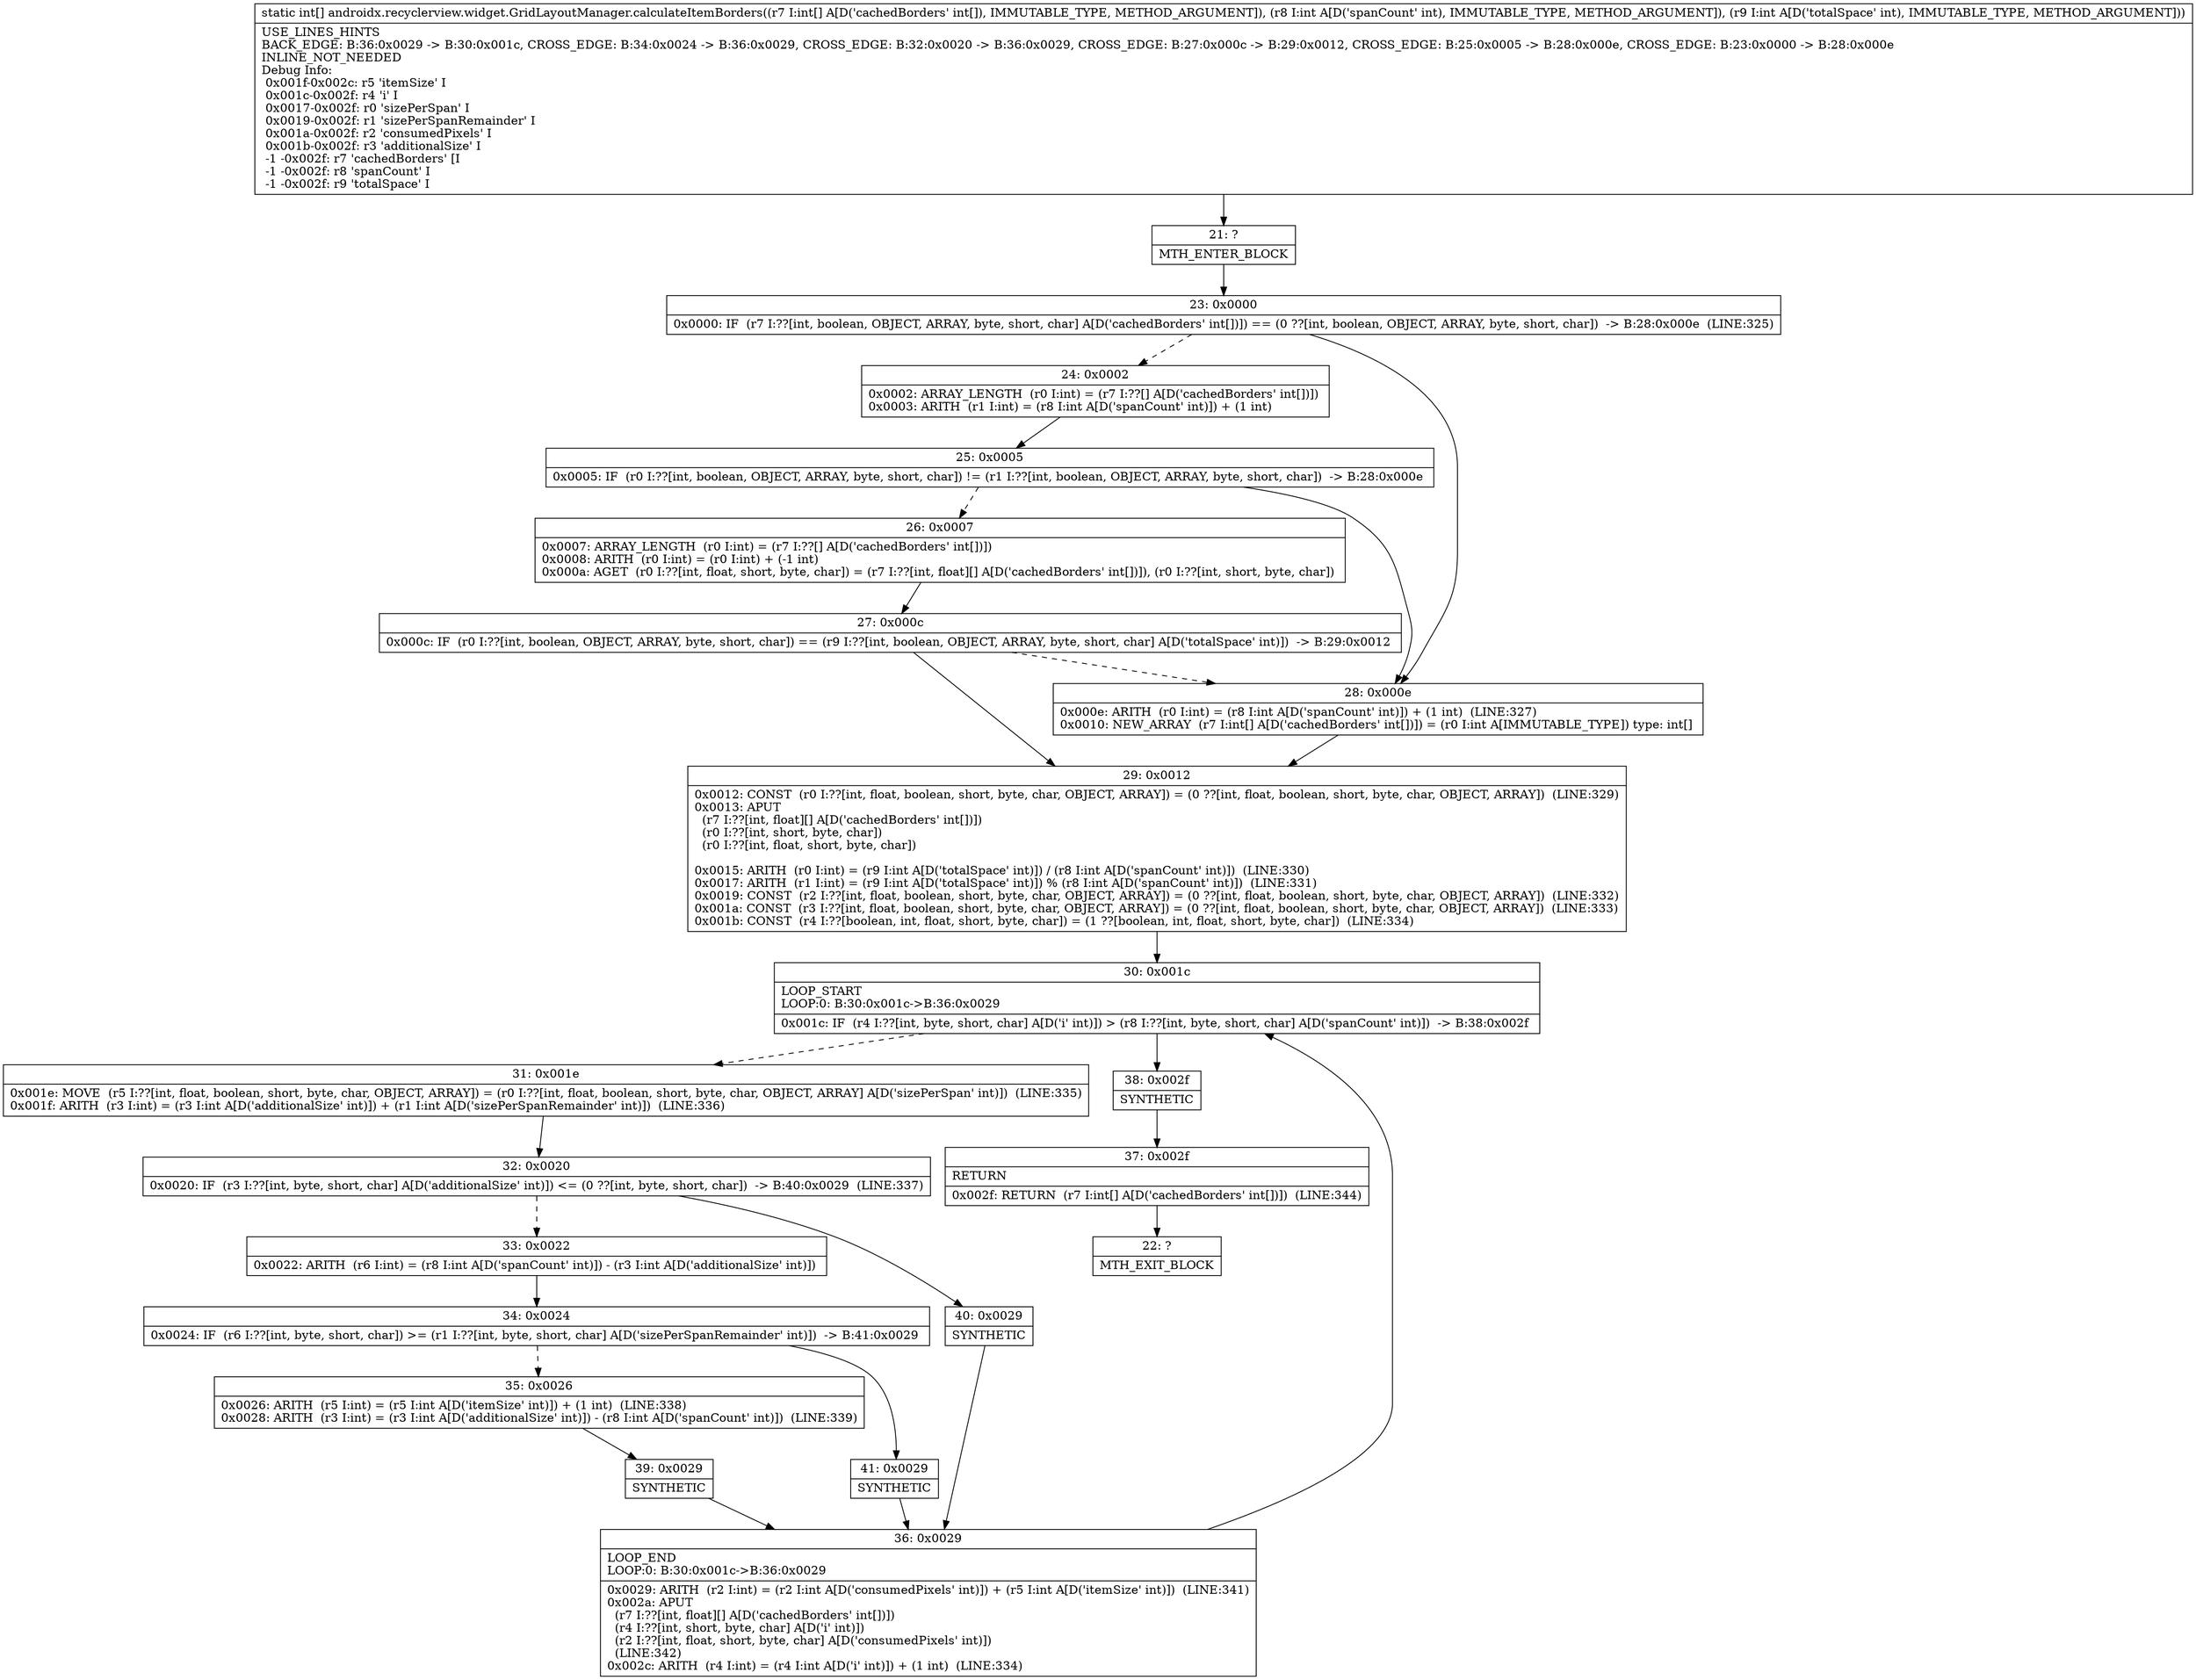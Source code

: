 digraph "CFG forandroidx.recyclerview.widget.GridLayoutManager.calculateItemBorders([III)[I" {
Node_21 [shape=record,label="{21\:\ ?|MTH_ENTER_BLOCK\l}"];
Node_23 [shape=record,label="{23\:\ 0x0000|0x0000: IF  (r7 I:??[int, boolean, OBJECT, ARRAY, byte, short, char] A[D('cachedBorders' int[])]) == (0 ??[int, boolean, OBJECT, ARRAY, byte, short, char])  \-\> B:28:0x000e  (LINE:325)\l}"];
Node_24 [shape=record,label="{24\:\ 0x0002|0x0002: ARRAY_LENGTH  (r0 I:int) = (r7 I:??[] A[D('cachedBorders' int[])]) \l0x0003: ARITH  (r1 I:int) = (r8 I:int A[D('spanCount' int)]) + (1 int) \l}"];
Node_25 [shape=record,label="{25\:\ 0x0005|0x0005: IF  (r0 I:??[int, boolean, OBJECT, ARRAY, byte, short, char]) != (r1 I:??[int, boolean, OBJECT, ARRAY, byte, short, char])  \-\> B:28:0x000e \l}"];
Node_26 [shape=record,label="{26\:\ 0x0007|0x0007: ARRAY_LENGTH  (r0 I:int) = (r7 I:??[] A[D('cachedBorders' int[])]) \l0x0008: ARITH  (r0 I:int) = (r0 I:int) + (\-1 int) \l0x000a: AGET  (r0 I:??[int, float, short, byte, char]) = (r7 I:??[int, float][] A[D('cachedBorders' int[])]), (r0 I:??[int, short, byte, char]) \l}"];
Node_27 [shape=record,label="{27\:\ 0x000c|0x000c: IF  (r0 I:??[int, boolean, OBJECT, ARRAY, byte, short, char]) == (r9 I:??[int, boolean, OBJECT, ARRAY, byte, short, char] A[D('totalSpace' int)])  \-\> B:29:0x0012 \l}"];
Node_29 [shape=record,label="{29\:\ 0x0012|0x0012: CONST  (r0 I:??[int, float, boolean, short, byte, char, OBJECT, ARRAY]) = (0 ??[int, float, boolean, short, byte, char, OBJECT, ARRAY])  (LINE:329)\l0x0013: APUT  \l  (r7 I:??[int, float][] A[D('cachedBorders' int[])])\l  (r0 I:??[int, short, byte, char])\l  (r0 I:??[int, float, short, byte, char])\l \l0x0015: ARITH  (r0 I:int) = (r9 I:int A[D('totalSpace' int)]) \/ (r8 I:int A[D('spanCount' int)])  (LINE:330)\l0x0017: ARITH  (r1 I:int) = (r9 I:int A[D('totalSpace' int)]) % (r8 I:int A[D('spanCount' int)])  (LINE:331)\l0x0019: CONST  (r2 I:??[int, float, boolean, short, byte, char, OBJECT, ARRAY]) = (0 ??[int, float, boolean, short, byte, char, OBJECT, ARRAY])  (LINE:332)\l0x001a: CONST  (r3 I:??[int, float, boolean, short, byte, char, OBJECT, ARRAY]) = (0 ??[int, float, boolean, short, byte, char, OBJECT, ARRAY])  (LINE:333)\l0x001b: CONST  (r4 I:??[boolean, int, float, short, byte, char]) = (1 ??[boolean, int, float, short, byte, char])  (LINE:334)\l}"];
Node_30 [shape=record,label="{30\:\ 0x001c|LOOP_START\lLOOP:0: B:30:0x001c\-\>B:36:0x0029\l|0x001c: IF  (r4 I:??[int, byte, short, char] A[D('i' int)]) \> (r8 I:??[int, byte, short, char] A[D('spanCount' int)])  \-\> B:38:0x002f \l}"];
Node_31 [shape=record,label="{31\:\ 0x001e|0x001e: MOVE  (r5 I:??[int, float, boolean, short, byte, char, OBJECT, ARRAY]) = (r0 I:??[int, float, boolean, short, byte, char, OBJECT, ARRAY] A[D('sizePerSpan' int)])  (LINE:335)\l0x001f: ARITH  (r3 I:int) = (r3 I:int A[D('additionalSize' int)]) + (r1 I:int A[D('sizePerSpanRemainder' int)])  (LINE:336)\l}"];
Node_32 [shape=record,label="{32\:\ 0x0020|0x0020: IF  (r3 I:??[int, byte, short, char] A[D('additionalSize' int)]) \<= (0 ??[int, byte, short, char])  \-\> B:40:0x0029  (LINE:337)\l}"];
Node_33 [shape=record,label="{33\:\ 0x0022|0x0022: ARITH  (r6 I:int) = (r8 I:int A[D('spanCount' int)]) \- (r3 I:int A[D('additionalSize' int)]) \l}"];
Node_34 [shape=record,label="{34\:\ 0x0024|0x0024: IF  (r6 I:??[int, byte, short, char]) \>= (r1 I:??[int, byte, short, char] A[D('sizePerSpanRemainder' int)])  \-\> B:41:0x0029 \l}"];
Node_35 [shape=record,label="{35\:\ 0x0026|0x0026: ARITH  (r5 I:int) = (r5 I:int A[D('itemSize' int)]) + (1 int)  (LINE:338)\l0x0028: ARITH  (r3 I:int) = (r3 I:int A[D('additionalSize' int)]) \- (r8 I:int A[D('spanCount' int)])  (LINE:339)\l}"];
Node_39 [shape=record,label="{39\:\ 0x0029|SYNTHETIC\l}"];
Node_36 [shape=record,label="{36\:\ 0x0029|LOOP_END\lLOOP:0: B:30:0x001c\-\>B:36:0x0029\l|0x0029: ARITH  (r2 I:int) = (r2 I:int A[D('consumedPixels' int)]) + (r5 I:int A[D('itemSize' int)])  (LINE:341)\l0x002a: APUT  \l  (r7 I:??[int, float][] A[D('cachedBorders' int[])])\l  (r4 I:??[int, short, byte, char] A[D('i' int)])\l  (r2 I:??[int, float, short, byte, char] A[D('consumedPixels' int)])\l  (LINE:342)\l0x002c: ARITH  (r4 I:int) = (r4 I:int A[D('i' int)]) + (1 int)  (LINE:334)\l}"];
Node_41 [shape=record,label="{41\:\ 0x0029|SYNTHETIC\l}"];
Node_40 [shape=record,label="{40\:\ 0x0029|SYNTHETIC\l}"];
Node_38 [shape=record,label="{38\:\ 0x002f|SYNTHETIC\l}"];
Node_37 [shape=record,label="{37\:\ 0x002f|RETURN\l|0x002f: RETURN  (r7 I:int[] A[D('cachedBorders' int[])])  (LINE:344)\l}"];
Node_22 [shape=record,label="{22\:\ ?|MTH_EXIT_BLOCK\l}"];
Node_28 [shape=record,label="{28\:\ 0x000e|0x000e: ARITH  (r0 I:int) = (r8 I:int A[D('spanCount' int)]) + (1 int)  (LINE:327)\l0x0010: NEW_ARRAY  (r7 I:int[] A[D('cachedBorders' int[])]) = (r0 I:int A[IMMUTABLE_TYPE]) type: int[] \l}"];
MethodNode[shape=record,label="{static int[] androidx.recyclerview.widget.GridLayoutManager.calculateItemBorders((r7 I:int[] A[D('cachedBorders' int[]), IMMUTABLE_TYPE, METHOD_ARGUMENT]), (r8 I:int A[D('spanCount' int), IMMUTABLE_TYPE, METHOD_ARGUMENT]), (r9 I:int A[D('totalSpace' int), IMMUTABLE_TYPE, METHOD_ARGUMENT]))  | USE_LINES_HINTS\lBACK_EDGE: B:36:0x0029 \-\> B:30:0x001c, CROSS_EDGE: B:34:0x0024 \-\> B:36:0x0029, CROSS_EDGE: B:32:0x0020 \-\> B:36:0x0029, CROSS_EDGE: B:27:0x000c \-\> B:29:0x0012, CROSS_EDGE: B:25:0x0005 \-\> B:28:0x000e, CROSS_EDGE: B:23:0x0000 \-\> B:28:0x000e\lINLINE_NOT_NEEDED\lDebug Info:\l  0x001f\-0x002c: r5 'itemSize' I\l  0x001c\-0x002f: r4 'i' I\l  0x0017\-0x002f: r0 'sizePerSpan' I\l  0x0019\-0x002f: r1 'sizePerSpanRemainder' I\l  0x001a\-0x002f: r2 'consumedPixels' I\l  0x001b\-0x002f: r3 'additionalSize' I\l  \-1 \-0x002f: r7 'cachedBorders' [I\l  \-1 \-0x002f: r8 'spanCount' I\l  \-1 \-0x002f: r9 'totalSpace' I\l}"];
MethodNode -> Node_21;Node_21 -> Node_23;
Node_23 -> Node_24[style=dashed];
Node_23 -> Node_28;
Node_24 -> Node_25;
Node_25 -> Node_26[style=dashed];
Node_25 -> Node_28;
Node_26 -> Node_27;
Node_27 -> Node_28[style=dashed];
Node_27 -> Node_29;
Node_29 -> Node_30;
Node_30 -> Node_31[style=dashed];
Node_30 -> Node_38;
Node_31 -> Node_32;
Node_32 -> Node_33[style=dashed];
Node_32 -> Node_40;
Node_33 -> Node_34;
Node_34 -> Node_35[style=dashed];
Node_34 -> Node_41;
Node_35 -> Node_39;
Node_39 -> Node_36;
Node_36 -> Node_30;
Node_41 -> Node_36;
Node_40 -> Node_36;
Node_38 -> Node_37;
Node_37 -> Node_22;
Node_28 -> Node_29;
}

